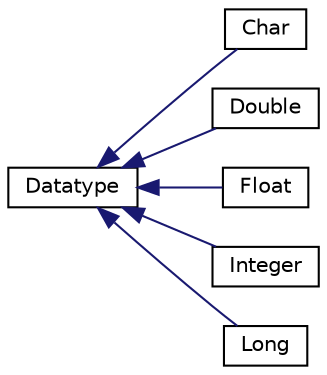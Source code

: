 digraph "Graphical Class Hierarchy"
{
 // LATEX_PDF_SIZE
  edge [fontname="Helvetica",fontsize="10",labelfontname="Helvetica",labelfontsize="10"];
  node [fontname="Helvetica",fontsize="10",shape=record];
  rankdir="LR";
  Node0 [label="Datatype",height=0.2,width=0.4,color="black", fillcolor="white", style="filled",URL="$class_datatype.html",tooltip=" "];
  Node0 -> Node1 [dir="back",color="midnightblue",fontsize="10",style="solid",fontname="Helvetica"];
  Node1 [label="Char",height=0.2,width=0.4,color="black", fillcolor="white", style="filled",URL="$class_char.html",tooltip=" "];
  Node0 -> Node2 [dir="back",color="midnightblue",fontsize="10",style="solid",fontname="Helvetica"];
  Node2 [label="Double",height=0.2,width=0.4,color="black", fillcolor="white", style="filled",URL="$class_double.html",tooltip=" "];
  Node0 -> Node3 [dir="back",color="midnightblue",fontsize="10",style="solid",fontname="Helvetica"];
  Node3 [label="Float",height=0.2,width=0.4,color="black", fillcolor="white", style="filled",URL="$class_float.html",tooltip=" "];
  Node0 -> Node4 [dir="back",color="midnightblue",fontsize="10",style="solid",fontname="Helvetica"];
  Node4 [label="Integer",height=0.2,width=0.4,color="black", fillcolor="white", style="filled",URL="$class_integer.html",tooltip=" "];
  Node0 -> Node5 [dir="back",color="midnightblue",fontsize="10",style="solid",fontname="Helvetica"];
  Node5 [label="Long",height=0.2,width=0.4,color="black", fillcolor="white", style="filled",URL="$class_long.html",tooltip=" "];
}
